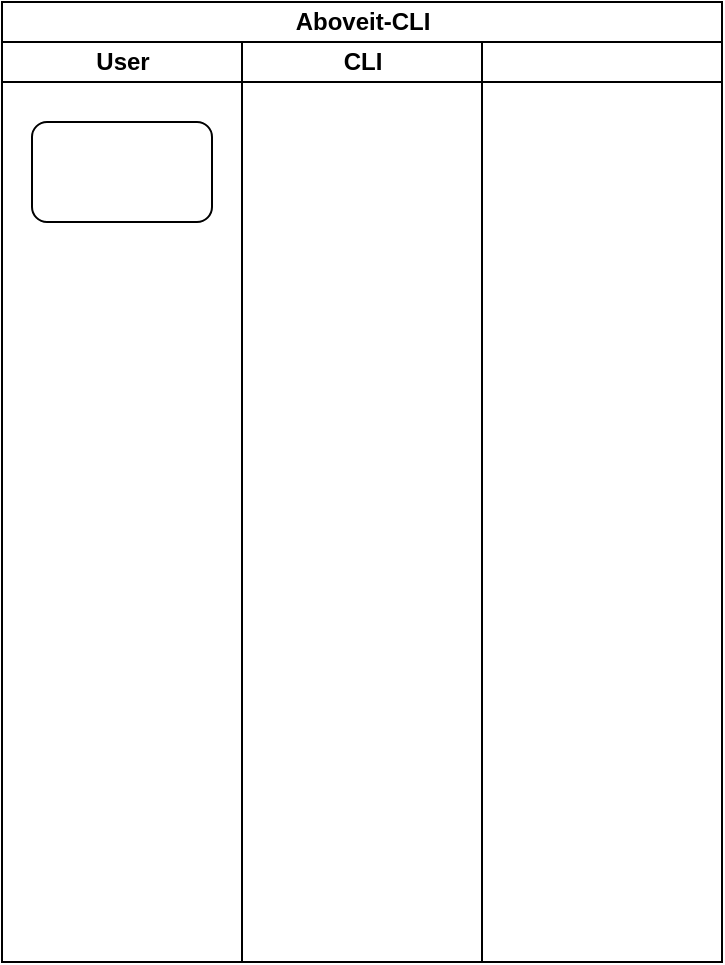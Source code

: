 <mxfile>
    <diagram id="xT0kDm-OHsFzKCEfXdvZ" name="Page-1">
        <mxGraphModel dx="728" dy="768" grid="1" gridSize="10" guides="1" tooltips="1" connect="1" arrows="1" fold="1" page="1" pageScale="1" pageWidth="850" pageHeight="1100" math="0" shadow="0">
            <root>
                <mxCell id="0"/>
                <mxCell id="1" parent="0"/>
                <mxCell id="2" value="Aboveit-CLI" style="swimlane;childLayout=stackLayout;resizeParent=1;resizeParentMax=0;startSize=20;html=1;" vertex="1" parent="1">
                    <mxGeometry x="160.0" y="240" width="360" height="480" as="geometry"/>
                </mxCell>
                <mxCell id="3" value="User" style="swimlane;startSize=20;html=1;" vertex="1" parent="2">
                    <mxGeometry y="20" width="120" height="460" as="geometry"/>
                </mxCell>
                <mxCell id="7" value="" style="rounded=1;whiteSpace=wrap;html=1;" vertex="1" parent="3">
                    <mxGeometry x="15" y="40" width="90" height="50" as="geometry"/>
                </mxCell>
                <mxCell id="4" value="CLI" style="swimlane;startSize=20;html=1;" vertex="1" parent="2">
                    <mxGeometry x="120" y="20" width="120" height="460" as="geometry"/>
                </mxCell>
                <mxCell id="5" value="" style="swimlane;startSize=20;html=1;" vertex="1" parent="2">
                    <mxGeometry x="240" y="20" width="120" height="460" as="geometry"/>
                </mxCell>
            </root>
        </mxGraphModel>
    </diagram>
</mxfile>